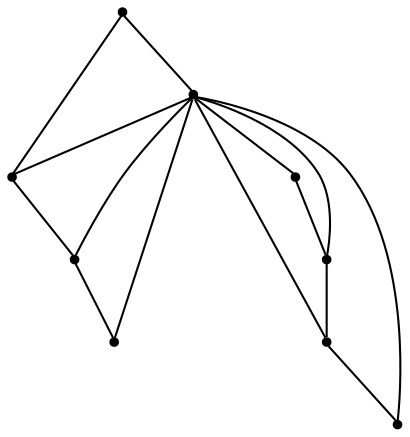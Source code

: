 graph {
  node [shape=point,comment="{\"directed\":false,\"doi\":\"10.1007/978-3-540-31843-9_1 \",\"figure\":\"5 (2)\"}"]

  v0 [pos="923.6718114098837,557.6944280553747"]
  v1 [pos="956.6779592114826,449.94442551224313"]
  v2 [pos="980.1823287609012,398.4444865473994"]
  v3 [pos="872.1622274709302,360.9444865473995"]
  v4 [pos="937.6744186046511,510.9444865473995"]
  v5 [pos="801.8991710574128,468.69442551224324"]
  v6 [pos="830.154421784157,543.6944255122432"]
  v7 [pos="787.8965638626453,426.4444280553747"]
  v8 [pos="815.9017623546512,506.19442551224313"]

  v7 -- v3 [id="-5",pos="787.8965638626453,426.4444280553747 872.1622274709302,360.9444865473995 872.1622274709302,360.9444865473995 872.1622274709302,360.9444865473995"]
  v8 -- v3 [id="-7",pos="815.9017623546512,506.19442551224313 872.1622274709302,360.9444865473995 872.1622274709302,360.9444865473995 872.1622274709302,360.9444865473995"]
  v6 -- v8 [id="-9",pos="830.154421784157,543.6944255122432 815.9017623546512,506.19442551224313 815.9017623546512,506.19442551224313 815.9017623546512,506.19442551224313"]
  v8 -- v5 [id="-10",pos="815.9017623546512,506.19442551224313 801.8991710574128,468.69442551224324 801.8991710574128,468.69442551224324 801.8991710574128,468.69442551224324"]
  v5 -- v7 [id="-11",pos="801.8991710574128,468.69442551224324 787.8965638626453,426.4444280553747 787.8965638626453,426.4444280553747 787.8965638626453,426.4444280553747"]
  v3 -- v6 [id="-14",pos="872.1622274709302,360.9444865473995 830.154421784157,543.6944255122432 830.154421784157,543.6944255122432 830.154421784157,543.6944255122432"]
  v3 -- v2 [id="-15",pos="872.1622274709302,360.9444865473995 980.1823287609012,398.4444865473994 980.1823287609012,398.4444865473994 980.1823287609012,398.4444865473994"]
  v3 -- v4 [id="-16",pos="872.1622274709302,360.9444865473995 937.6744186046511,510.9444865473995 937.6744186046511,510.9444865473995 937.6744186046511,510.9444865473995"]
  v3 -- v5 [id="-20",pos="872.1622274709302,360.9444865473995 801.8991710574128,468.69442551224324 801.8991710574128,468.69442551224324 801.8991710574128,468.69442551224324"]
  v0 -- v4 [id="-22",pos="923.6718114098837,557.6944280553747 937.6744186046511,510.9444865473995 937.6744186046511,510.9444865473995 937.6744186046511,510.9444865473995"]
  v0 -- v3 [id="-23",pos="923.6718114098837,557.6944280553747 872.1622274709302,360.9444865473995 872.1622274709302,360.9444865473995 872.1622274709302,360.9444865473995"]
  v4 -- v1 [id="-24",pos="937.6744186046511,510.9444865473995 956.6779592114826,449.94442551224313 956.6779592114826,449.94442551224313 956.6779592114826,449.94442551224313"]
  v1 -- v3 [id="-26",pos="956.6779592114826,449.94442551224313 872.1622274709302,360.9444865473995 872.1622274709302,360.9444865473995 872.1622274709302,360.9444865473995"]
  v1 -- v2 [id="-27",pos="956.6779592114826,449.94442551224313 980.1823287609012,398.4444865473994 980.1823287609012,398.4444865473994 980.1823287609012,398.4444865473994"]
}